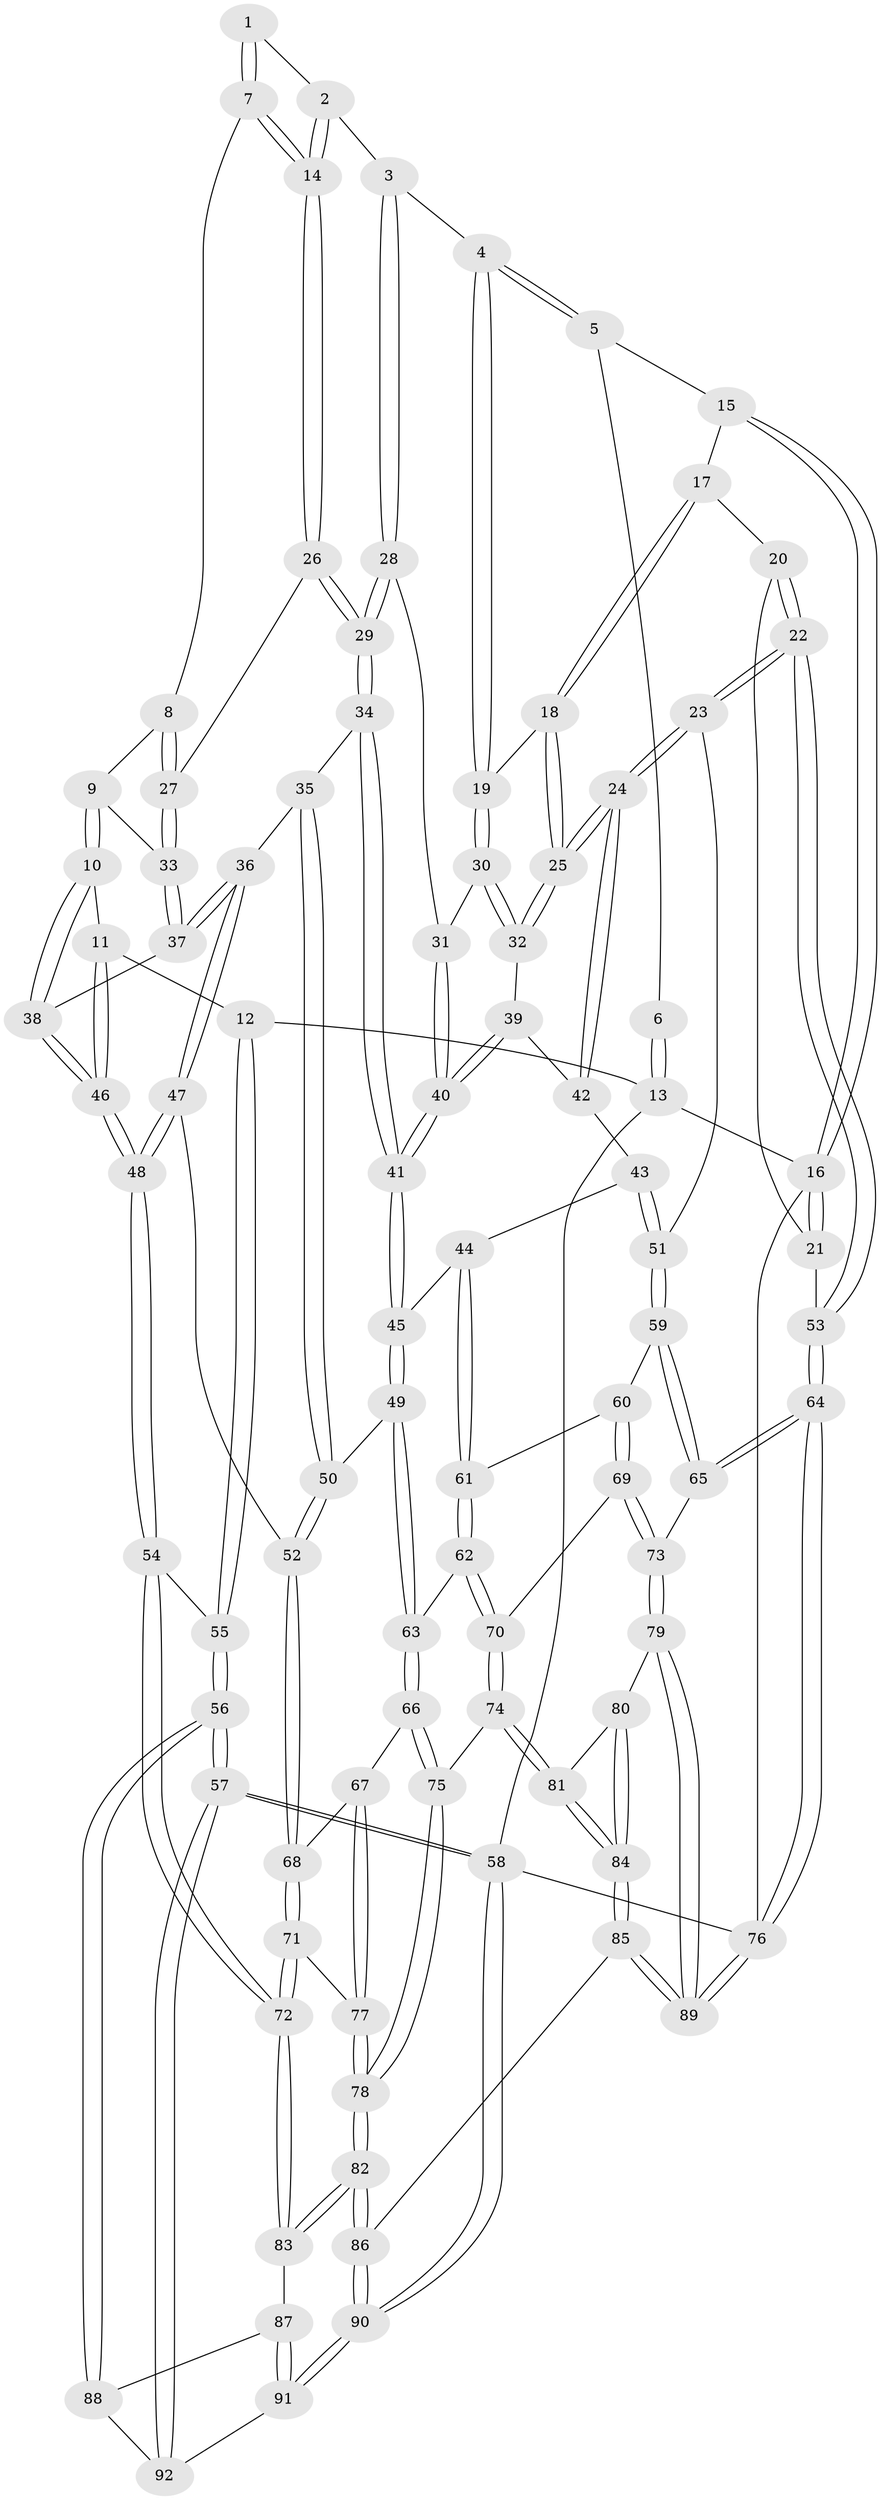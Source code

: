 // coarse degree distribution, {3: 0.046875, 4: 0.53125, 5: 0.328125, 6: 0.09375}
// Generated by graph-tools (version 1.1) at 2025/24/03/03/25 07:24:31]
// undirected, 92 vertices, 227 edges
graph export_dot {
graph [start="1"]
  node [color=gray90,style=filled];
  1 [pos="+0.26800490910075586+0.02014091131092636"];
  2 [pos="+0.33634399297624157+0.05279327534274434"];
  3 [pos="+0.5119366633946898+0.011181701171832837"];
  4 [pos="+0.5751101017009009+0"];
  5 [pos="+0.5940815024843837+0"];
  6 [pos="+0.10962748759187951+0"];
  7 [pos="+0.245993051478616+0.10027205736191698"];
  8 [pos="+0.23361271870112824+0.11002273363565175"];
  9 [pos="+0.09874529758724913+0.15605939221410675"];
  10 [pos="+0+0.1194414965092611"];
  11 [pos="+0+0.11323759503417953"];
  12 [pos="+0+0.015743387289688323"];
  13 [pos="+0+0"];
  14 [pos="+0.32912492219064143+0.14016691749875887"];
  15 [pos="+0.8388181193470935+0"];
  16 [pos="+1+0"];
  17 [pos="+0.8486524204856107+0.005061996135346479"];
  18 [pos="+0.81414931696897+0.14306490589798487"];
  19 [pos="+0.6922568520303952+0.14922278650728155"];
  20 [pos="+0.9453146852307823+0.11185897121608107"];
  21 [pos="+1+0"];
  22 [pos="+1+0.37843212071100923"];
  23 [pos="+0.9392642465574609+0.38071927734891314"];
  24 [pos="+0.9225183953722982+0.36627573433466926"];
  25 [pos="+0.8759697048678999+0.32129405754341533"];
  26 [pos="+0.36290031059234146+0.19729365051723824"];
  27 [pos="+0.28842717807740037+0.22873085127598655"];
  28 [pos="+0.4819089311769017+0.20680326764374793"];
  29 [pos="+0.47303941175430464+0.2145137961978331"];
  30 [pos="+0.6507286469428324+0.21462180498436026"];
  31 [pos="+0.520728113565015+0.2164933882664897"];
  32 [pos="+0.7126965832146255+0.2841001644994534"];
  33 [pos="+0.24920087275446431+0.2573519876627868"];
  34 [pos="+0.460032328650635+0.2882142230883927"];
  35 [pos="+0.392703691260939+0.37588306521165477"];
  36 [pos="+0.3097778773451678+0.39140633697038835"];
  37 [pos="+0.24213863444084693+0.35234584361065596"];
  38 [pos="+0.20729662968609522+0.3677254252303304"];
  39 [pos="+0.6557709823805161+0.3365068977165657"];
  40 [pos="+0.6289239599955367+0.34820765604139325"];
  41 [pos="+0.5832509760905418+0.43898829945970363"];
  42 [pos="+0.6848242477085649+0.37986429066205396"];
  43 [pos="+0.6705824905214903+0.43302621351104037"];
  44 [pos="+0.6049664240522936+0.4611896618333523"];
  45 [pos="+0.5855520712189403+0.4541790690837376"];
  46 [pos="+0.12850321074073617+0.4448779398800847"];
  47 [pos="+0.29796134383261563+0.5157701997011553"];
  48 [pos="+0.09871049363405936+0.540092975670325"];
  49 [pos="+0.5056724606617432+0.5180921781715837"];
  50 [pos="+0.45767546626355304+0.5041441079986051"];
  51 [pos="+0.9100495684613292+0.40937300756110584"];
  52 [pos="+0.34480856580985675+0.5632555628524997"];
  53 [pos="+1+0.3864977579257706"];
  54 [pos="+0.069467916927652+0.5747236621352847"];
  55 [pos="+0+0.5822511935932422"];
  56 [pos="+0+0.9989960705062214"];
  57 [pos="+0+1"];
  58 [pos="+0+1"];
  59 [pos="+0.8326353506261481+0.5188305333320729"];
  60 [pos="+0.7033297457909459+0.5477837378067674"];
  61 [pos="+0.6794743601360125+0.5412527430278906"];
  62 [pos="+0.6203579757727699+0.6032529984042102"];
  63 [pos="+0.5169812651243507+0.5720746780266676"];
  64 [pos="+1+0.7134849848414588"];
  65 [pos="+0.8285511773277334+0.7358783010793334"];
  66 [pos="+0.5007864348565733+0.6463058260561254"];
  67 [pos="+0.49328999382903777+0.6451168888652283"];
  68 [pos="+0.34112725813071054+0.6143367222212636"];
  69 [pos="+0.6990609358149404+0.6698899607431673"];
  70 [pos="+0.632660037972779+0.6777307732093151"];
  71 [pos="+0.2977526246945371+0.7017084794922988"];
  72 [pos="+0.19386282746656483+0.7288509524922355"];
  73 [pos="+0.8244515031094258+0.7395816606941046"];
  74 [pos="+0.5669358387171664+0.7390701855667873"];
  75 [pos="+0.5221144534035854+0.7294341942064956"];
  76 [pos="+1+1"];
  77 [pos="+0.3041257735102516+0.7057408800932399"];
  78 [pos="+0.43110802560163514+0.7910200546767864"];
  79 [pos="+0.793652789892263+0.8133575299207076"];
  80 [pos="+0.7678860393227065+0.8249394933198557"];
  81 [pos="+0.5964600304717832+0.7746391926274899"];
  82 [pos="+0.4138541796044715+0.9862210103776803"];
  83 [pos="+0.17278044275707907+0.8132408621056327"];
  84 [pos="+0.5622628020543753+1"];
  85 [pos="+0.5402089141653375+1"];
  86 [pos="+0.4679435710216857+1"];
  87 [pos="+0.17049983291688717+0.8155488405676206"];
  88 [pos="+0.14149052705938112+0.8347957968147104"];
  89 [pos="+1+1"];
  90 [pos="+0.28981580031569637+1"];
  91 [pos="+0.24366252561478616+1"];
  92 [pos="+0.13568663380003998+0.9546772950311195"];
  1 -- 2;
  1 -- 7;
  1 -- 7;
  2 -- 3;
  2 -- 14;
  2 -- 14;
  3 -- 4;
  3 -- 28;
  3 -- 28;
  4 -- 5;
  4 -- 5;
  4 -- 19;
  4 -- 19;
  5 -- 6;
  5 -- 15;
  6 -- 13;
  6 -- 13;
  7 -- 8;
  7 -- 14;
  7 -- 14;
  8 -- 9;
  8 -- 27;
  8 -- 27;
  9 -- 10;
  9 -- 10;
  9 -- 33;
  10 -- 11;
  10 -- 38;
  10 -- 38;
  11 -- 12;
  11 -- 46;
  11 -- 46;
  12 -- 13;
  12 -- 55;
  12 -- 55;
  13 -- 16;
  13 -- 58;
  14 -- 26;
  14 -- 26;
  15 -- 16;
  15 -- 16;
  15 -- 17;
  16 -- 21;
  16 -- 21;
  16 -- 76;
  17 -- 18;
  17 -- 18;
  17 -- 20;
  18 -- 19;
  18 -- 25;
  18 -- 25;
  19 -- 30;
  19 -- 30;
  20 -- 21;
  20 -- 22;
  20 -- 22;
  21 -- 53;
  22 -- 23;
  22 -- 23;
  22 -- 53;
  22 -- 53;
  23 -- 24;
  23 -- 24;
  23 -- 51;
  24 -- 25;
  24 -- 25;
  24 -- 42;
  24 -- 42;
  25 -- 32;
  25 -- 32;
  26 -- 27;
  26 -- 29;
  26 -- 29;
  27 -- 33;
  27 -- 33;
  28 -- 29;
  28 -- 29;
  28 -- 31;
  29 -- 34;
  29 -- 34;
  30 -- 31;
  30 -- 32;
  30 -- 32;
  31 -- 40;
  31 -- 40;
  32 -- 39;
  33 -- 37;
  33 -- 37;
  34 -- 35;
  34 -- 41;
  34 -- 41;
  35 -- 36;
  35 -- 50;
  35 -- 50;
  36 -- 37;
  36 -- 37;
  36 -- 47;
  36 -- 47;
  37 -- 38;
  38 -- 46;
  38 -- 46;
  39 -- 40;
  39 -- 40;
  39 -- 42;
  40 -- 41;
  40 -- 41;
  41 -- 45;
  41 -- 45;
  42 -- 43;
  43 -- 44;
  43 -- 51;
  43 -- 51;
  44 -- 45;
  44 -- 61;
  44 -- 61;
  45 -- 49;
  45 -- 49;
  46 -- 48;
  46 -- 48;
  47 -- 48;
  47 -- 48;
  47 -- 52;
  48 -- 54;
  48 -- 54;
  49 -- 50;
  49 -- 63;
  49 -- 63;
  50 -- 52;
  50 -- 52;
  51 -- 59;
  51 -- 59;
  52 -- 68;
  52 -- 68;
  53 -- 64;
  53 -- 64;
  54 -- 55;
  54 -- 72;
  54 -- 72;
  55 -- 56;
  55 -- 56;
  56 -- 57;
  56 -- 57;
  56 -- 88;
  56 -- 88;
  57 -- 58;
  57 -- 58;
  57 -- 92;
  57 -- 92;
  58 -- 90;
  58 -- 90;
  58 -- 76;
  59 -- 60;
  59 -- 65;
  59 -- 65;
  60 -- 61;
  60 -- 69;
  60 -- 69;
  61 -- 62;
  61 -- 62;
  62 -- 63;
  62 -- 70;
  62 -- 70;
  63 -- 66;
  63 -- 66;
  64 -- 65;
  64 -- 65;
  64 -- 76;
  64 -- 76;
  65 -- 73;
  66 -- 67;
  66 -- 75;
  66 -- 75;
  67 -- 68;
  67 -- 77;
  67 -- 77;
  68 -- 71;
  68 -- 71;
  69 -- 70;
  69 -- 73;
  69 -- 73;
  70 -- 74;
  70 -- 74;
  71 -- 72;
  71 -- 72;
  71 -- 77;
  72 -- 83;
  72 -- 83;
  73 -- 79;
  73 -- 79;
  74 -- 75;
  74 -- 81;
  74 -- 81;
  75 -- 78;
  75 -- 78;
  76 -- 89;
  76 -- 89;
  77 -- 78;
  77 -- 78;
  78 -- 82;
  78 -- 82;
  79 -- 80;
  79 -- 89;
  79 -- 89;
  80 -- 81;
  80 -- 84;
  80 -- 84;
  81 -- 84;
  81 -- 84;
  82 -- 83;
  82 -- 83;
  82 -- 86;
  82 -- 86;
  83 -- 87;
  84 -- 85;
  84 -- 85;
  85 -- 86;
  85 -- 89;
  85 -- 89;
  86 -- 90;
  86 -- 90;
  87 -- 88;
  87 -- 91;
  87 -- 91;
  88 -- 92;
  90 -- 91;
  90 -- 91;
  91 -- 92;
}
